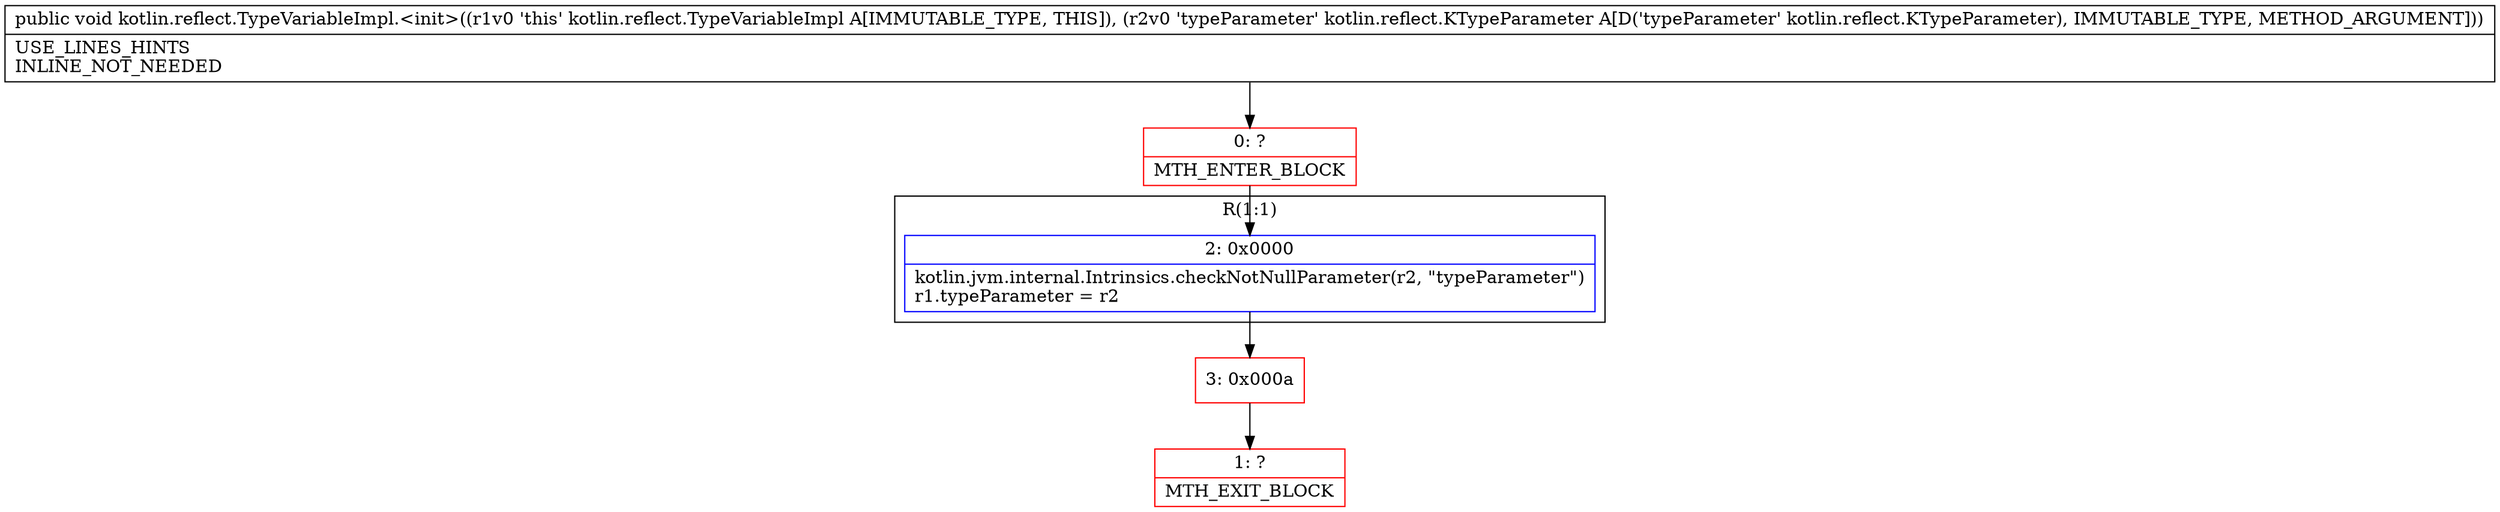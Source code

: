 digraph "CFG forkotlin.reflect.TypeVariableImpl.\<init\>(Lkotlin\/reflect\/KTypeParameter;)V" {
subgraph cluster_Region_1907501549 {
label = "R(1:1)";
node [shape=record,color=blue];
Node_2 [shape=record,label="{2\:\ 0x0000|kotlin.jvm.internal.Intrinsics.checkNotNullParameter(r2, \"typeParameter\")\lr1.typeParameter = r2\l}"];
}
Node_0 [shape=record,color=red,label="{0\:\ ?|MTH_ENTER_BLOCK\l}"];
Node_3 [shape=record,color=red,label="{3\:\ 0x000a}"];
Node_1 [shape=record,color=red,label="{1\:\ ?|MTH_EXIT_BLOCK\l}"];
MethodNode[shape=record,label="{public void kotlin.reflect.TypeVariableImpl.\<init\>((r1v0 'this' kotlin.reflect.TypeVariableImpl A[IMMUTABLE_TYPE, THIS]), (r2v0 'typeParameter' kotlin.reflect.KTypeParameter A[D('typeParameter' kotlin.reflect.KTypeParameter), IMMUTABLE_TYPE, METHOD_ARGUMENT]))  | USE_LINES_HINTS\lINLINE_NOT_NEEDED\l}"];
MethodNode -> Node_0;Node_2 -> Node_3;
Node_0 -> Node_2;
Node_3 -> Node_1;
}

